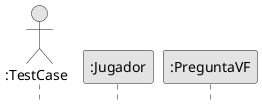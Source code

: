 @startuml secuenciaTentativo
skinparam monochrome true
hide footbox
skinparam classAttributeIconSize 0

Actor ":TestCase" as test
participant ":Jugador" as j
participant ":PreguntaVF" as p


@enduml